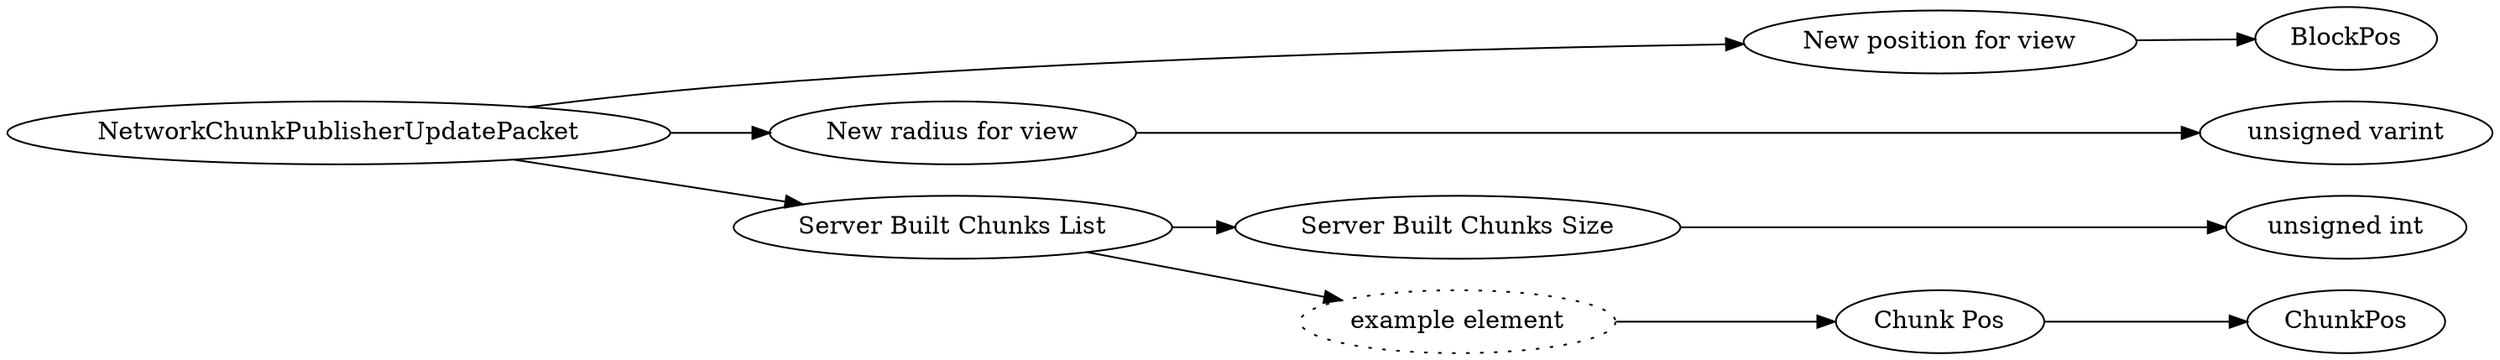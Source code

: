 digraph "NetworkChunkPublisherUpdatePacket" {
rankdir = LR
0
0 -> 1
1 -> 2
0 -> 3
3 -> 4
0 -> 5
5 -> 6
6 -> 7
5 -> 8
8 -> 9
9 -> 10

0 [label="NetworkChunkPublisherUpdatePacket",comment="name: \"NetworkChunkPublisherUpdatePacket\", typeName: \"\", id: 0, branchId: 121, recurseId: -1, attributes: 0, notes: \"\""];
1 [label="New position for view",comment="name: \"New position for view\", typeName: \"BlockPos\", id: 1, branchId: 0, recurseId: -1, attributes: 256, notes: \"\""];
2 [label="BlockPos",comment="name: \"BlockPos\", typeName: \"\", id: 2, branchId: 0, recurseId: -1, attributes: 512, notes: \"\""];
3 [label="New radius for view",comment="name: \"New radius for view\", typeName: \"\", id: 3, branchId: 0, recurseId: -1, attributes: 0, notes: \"\""];
4 [label="unsigned varint",comment="name: \"unsigned varint\", typeName: \"\", id: 4, branchId: 0, recurseId: -1, attributes: 512, notes: \"\""];
5 [label="Server Built Chunks List",comment="name: \"Server Built Chunks List\", typeName: \"\", id: 5, branchId: 0, recurseId: -1, attributes: 8, notes: \"\""];
6 [label="Server Built Chunks Size",comment="name: \"Server Built Chunks Size\", typeName: \"\", id: 6, branchId: 0, recurseId: -1, attributes: 0, notes: \"\""];
7 [label="unsigned int",comment="name: \"unsigned int\", typeName: \"\", id: 7, branchId: 0, recurseId: -1, attributes: 512, notes: \"\""];
8 [label="example element",style=dotted,comment="name: \"example element\", typeName: \"\", id: 8, branchId: 0, recurseId: -1, attributes: 16, notes: \"\""];
9 [label="Chunk Pos",comment="name: \"Chunk Pos\", typeName: \"ChunkPos\", id: 9, branchId: 0, recurseId: -1, attributes: 256, notes: \"\""];
10 [label="ChunkPos",comment="name: \"ChunkPos\", typeName: \"\", id: 10, branchId: 0, recurseId: -1, attributes: 512, notes: \"\""];
{ rank = max;2;4;7;10}

}
